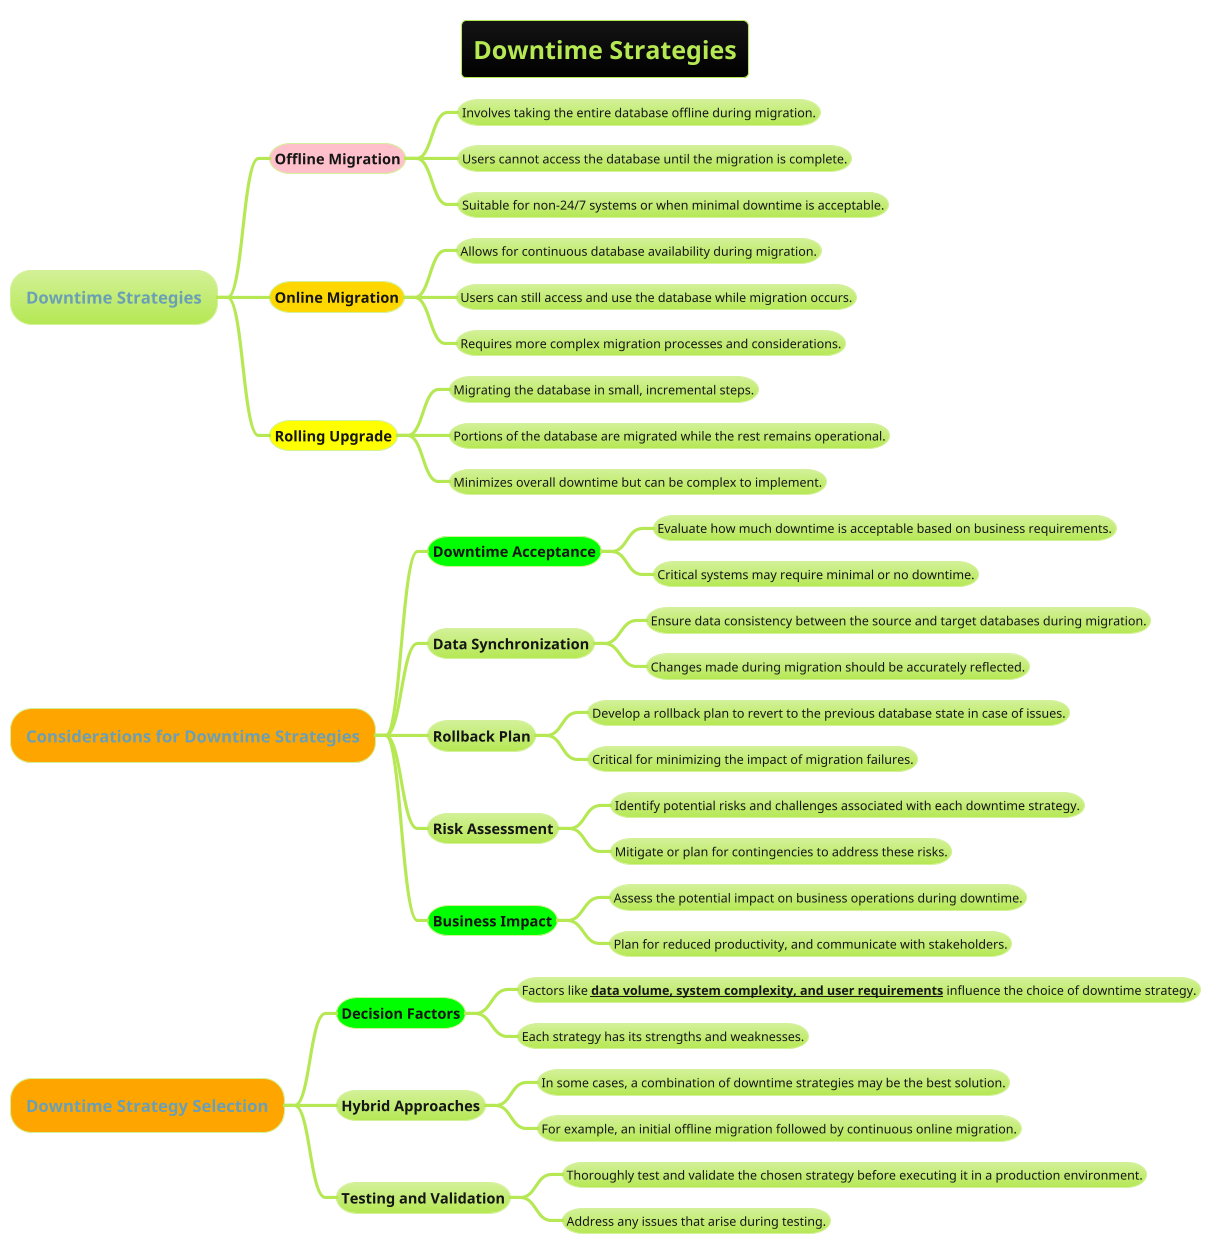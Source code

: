 @startmindmap
title =Downtime Strategies
!theme hacker

* Downtime Strategies
**[#pink] Offline Migration
*** Involves taking the entire database offline during migration.
*** Users cannot access the database until the migration is complete.
*** Suitable for non-24/7 systems or when minimal downtime is acceptable.

**[#gold] Online Migration
*** Allows for continuous database availability during migration.
*** Users can still access and use the database while migration occurs.
*** Requires more complex migration processes and considerations.

**[#yellow] Rolling Upgrade
*** Migrating the database in small, incremental steps.
*** Portions of the database are migrated while the rest remains operational.
*** Minimizes overall downtime but can be complex to implement.

*[#orange] Considerations for Downtime Strategies
**[#lime] Downtime Acceptance
*** Evaluate how much downtime is acceptable based on business requirements.
*** Critical systems may require minimal or no downtime.

** Data Synchronization
*** Ensure data consistency between the source and target databases during migration.
*** Changes made during migration should be accurately reflected.

** Rollback Plan
*** Develop a rollback plan to revert to the previous database state in case of issues.
*** Critical for minimizing the impact of migration failures.

** Risk Assessment
*** Identify potential risks and challenges associated with each downtime strategy.
*** Mitigate or plan for contingencies to address these risks.

**[#lime] Business Impact
*** Assess the potential impact on business operations during downtime.
*** Plan for reduced productivity, and communicate with stakeholders.

*[#orange] Downtime Strategy Selection
**[#lime] Decision Factors
*** Factors like __**data volume, system complexity, and user requirements**__ influence the choice of downtime strategy.
*** Each strategy has its strengths and weaknesses.

** Hybrid Approaches
*** In some cases, a combination of downtime strategies may be the best solution.
*** For example, an initial offline migration followed by continuous online migration.

** Testing and Validation
*** Thoroughly test and validate the chosen strategy before executing it in a production environment.
*** Address any issues that arise during testing.

@endmindmap
